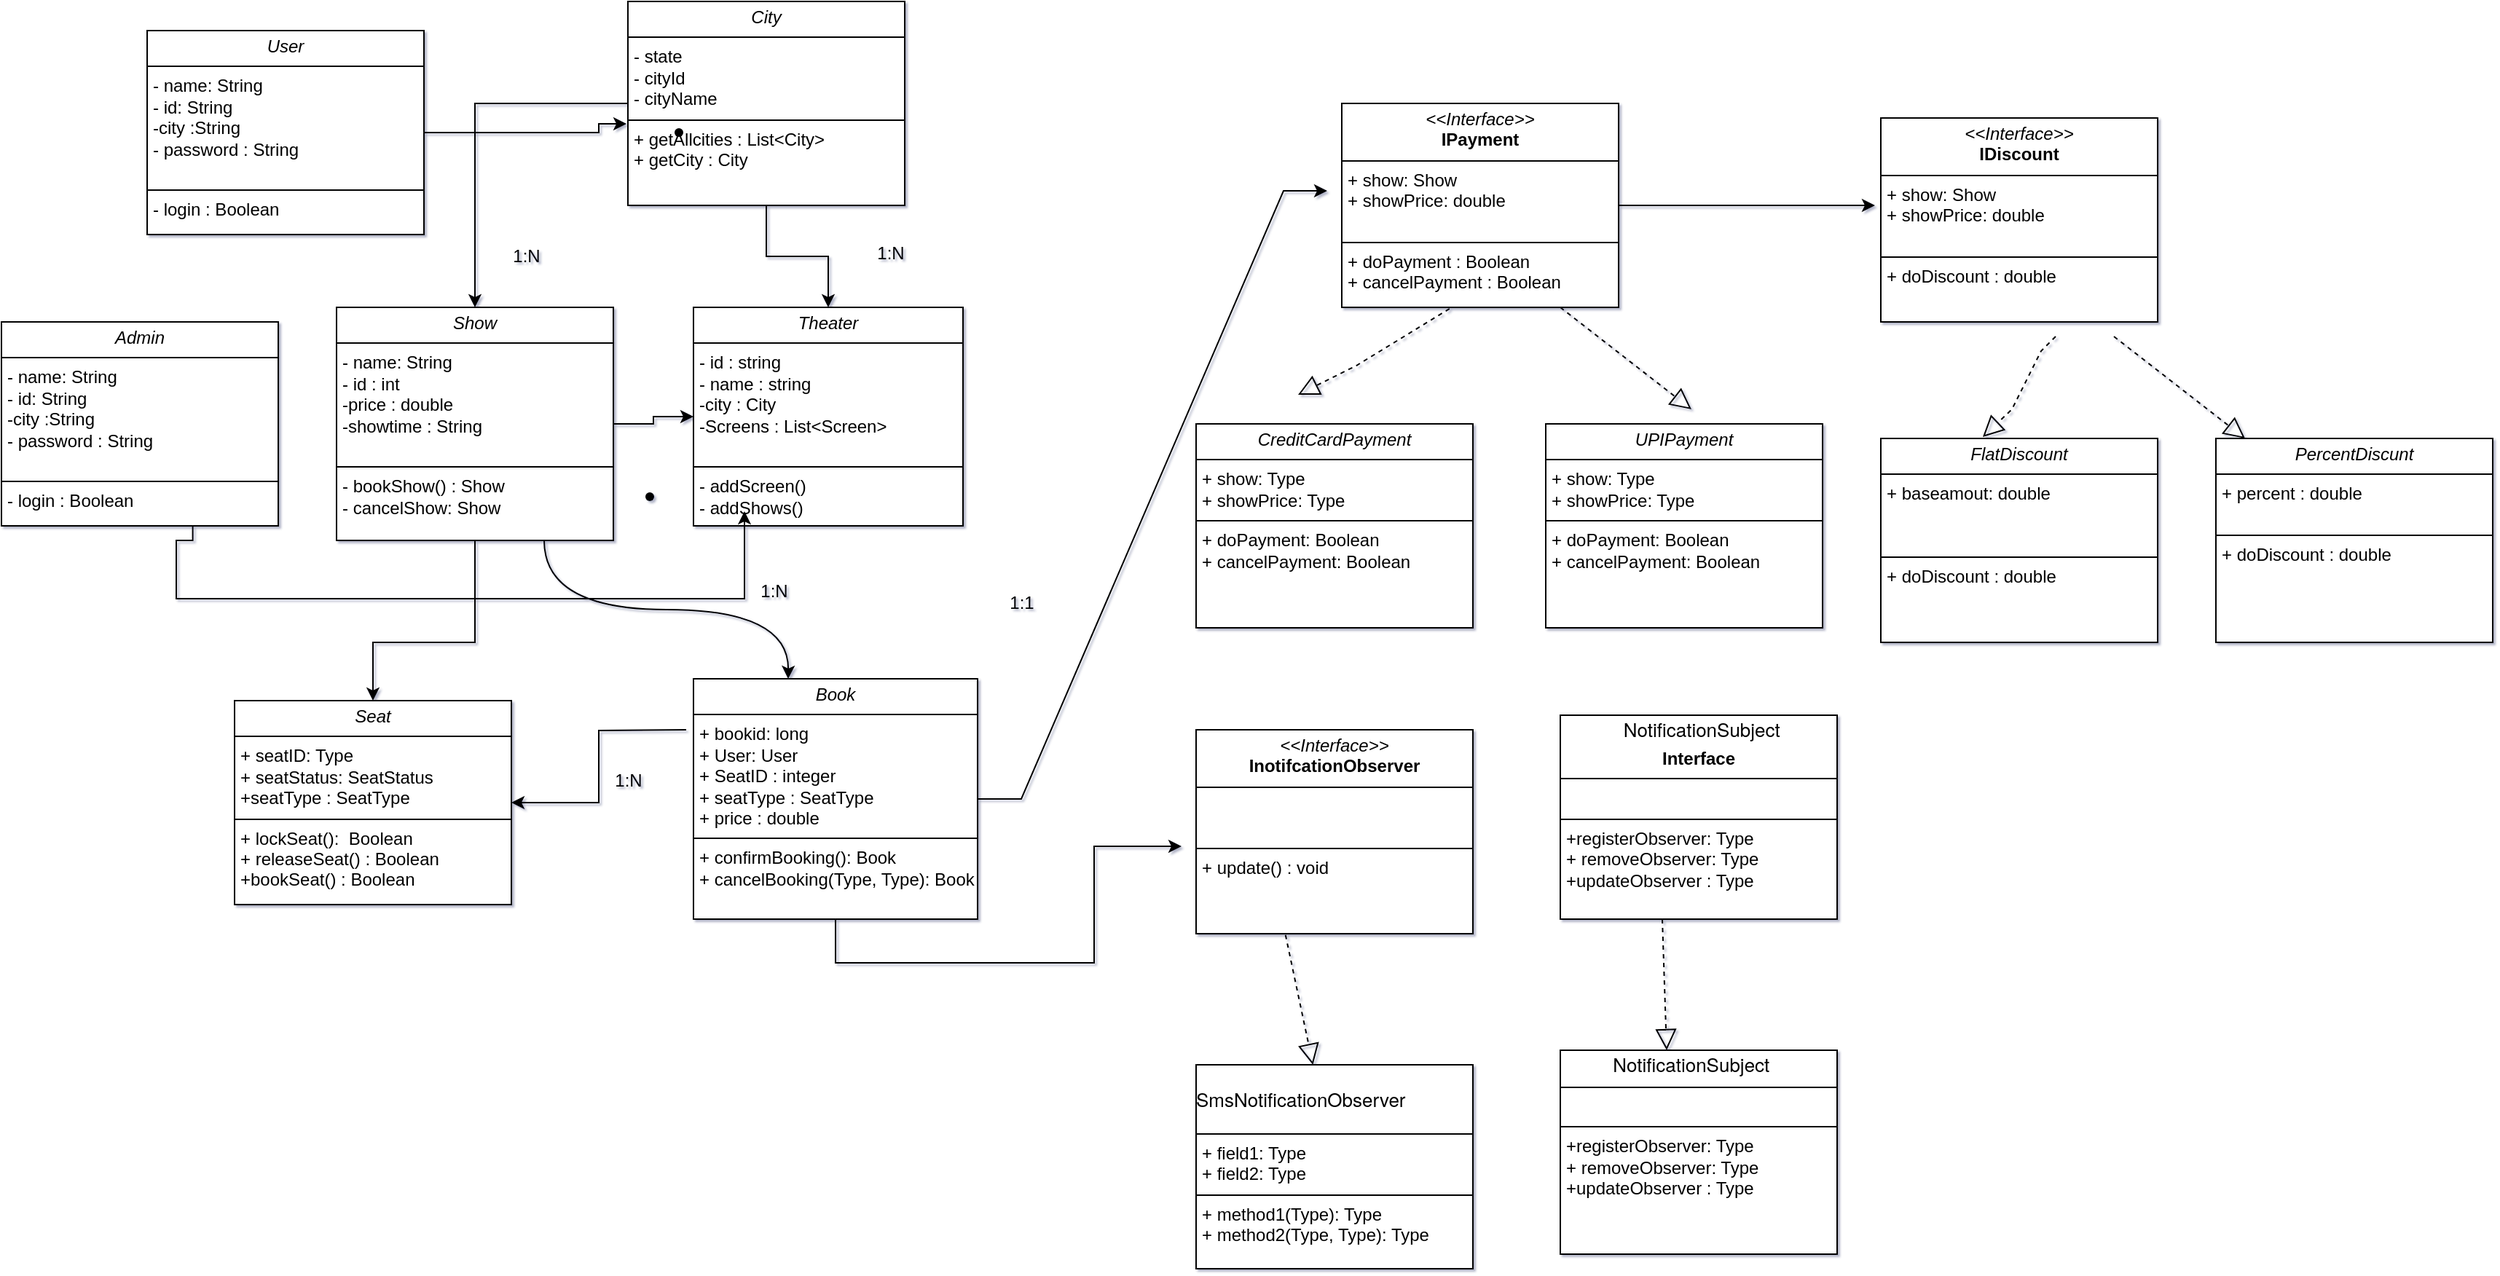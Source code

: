 <mxfile version="27.1.6">
  <diagram name="Page-1" id="bUSNS2e-tWqWKJLT7rWG">
    <mxGraphModel dx="1796" dy="558" grid="1" gridSize="10" guides="1" tooltips="1" connect="1" arrows="1" fold="1" page="1" pageScale="1" pageWidth="850" pageHeight="1100" background="#FFFFFF" math="0" shadow="1" adaptiveColors="none">
      <root>
        <mxCell id="0" />
        <mxCell id="1" parent="0" />
        <mxCell id="R-ekY_jZwXQvTAqSlTbg-23" value="" style="edgeStyle=orthogonalEdgeStyle;rounded=0;orthogonalLoop=1;jettySize=auto;html=1;entryX=-0.005;entryY=0.6;entryDx=0;entryDy=0;entryPerimeter=0;labelBackgroundColor=none;fontColor=default;" parent="1" target="R-ekY_jZwXQvTAqSlTbg-1" edge="1">
          <mxGeometry relative="1" as="geometry">
            <mxPoint x="240" y="110" as="sourcePoint" />
            <mxPoint x="370" y="100" as="targetPoint" />
            <Array as="points">
              <mxPoint x="380" y="110" />
              <mxPoint x="380" y="104" />
            </Array>
          </mxGeometry>
        </mxCell>
        <mxCell id="TJ1Y27M3HrE_FahBMT-X-1" value="&lt;p style=&quot;margin:0px;margin-top:4px;text-align:center;&quot;&gt;&lt;i&gt;User&lt;/i&gt;&lt;/p&gt;&lt;hr size=&quot;1&quot; style=&quot;border-style:solid;&quot;&gt;&lt;p style=&quot;margin:0px;margin-left:4px;&quot;&gt;- name: String&lt;br&gt;- id: String&lt;/p&gt;&lt;p style=&quot;margin:0px;margin-left:4px;&quot;&gt;-city :String&lt;/p&gt;&lt;p style=&quot;margin:0px;margin-left:4px;&quot;&gt;- password : String&lt;/p&gt;&lt;p style=&quot;margin:0px;margin-left:4px;&quot;&gt;&lt;br&gt;&lt;/p&gt;&lt;hr size=&quot;1&quot; style=&quot;border-style:solid;&quot;&gt;&lt;p style=&quot;margin:0px;margin-left:4px;&quot;&gt;- login : Boolean&lt;/p&gt;&lt;p style=&quot;margin:0px;margin-left:4px;&quot;&gt;&lt;br&gt;&lt;br&gt;&lt;/p&gt;" style="verticalAlign=top;align=left;overflow=fill;html=1;whiteSpace=wrap;labelBackgroundColor=none;" parent="1" vertex="1">
          <mxGeometry x="70" y="40" width="190" height="140" as="geometry" />
        </mxCell>
        <mxCell id="TJ1Y27M3HrE_FahBMT-X-3" value="&lt;p style=&quot;margin:0px;margin-top:4px;text-align:center;&quot;&gt;&lt;i&gt;Theater&lt;/i&gt;&lt;/p&gt;&lt;hr size=&quot;1&quot; style=&quot;border-style:solid;&quot;&gt;&lt;p style=&quot;margin:0px;margin-left:4px;&quot;&gt;- id : string&lt;/p&gt;&lt;p style=&quot;margin:0px;margin-left:4px;&quot;&gt;- name : string&lt;/p&gt;&lt;p style=&quot;margin:0px;margin-left:4px;&quot;&gt;-city : City&lt;/p&gt;&lt;p style=&quot;margin:0px;margin-left:4px;&quot;&gt;-Screens : List&amp;lt;Screen&amp;gt;&lt;br&gt;&lt;br&gt;&lt;/p&gt;&lt;hr size=&quot;1&quot; style=&quot;border-style:solid;&quot;&gt;&lt;p style=&quot;margin:0px;margin-left:4px;&quot;&gt;- addScreen()&lt;/p&gt;&lt;p style=&quot;margin:0px;margin-left:4px;&quot;&gt;- addShows()&lt;/p&gt;" style="verticalAlign=top;align=left;overflow=fill;html=1;whiteSpace=wrap;labelBackgroundColor=none;" parent="1" vertex="1">
          <mxGeometry x="445" y="230" width="185" height="150" as="geometry" />
        </mxCell>
        <mxCell id="R-ekY_jZwXQvTAqSlTbg-5" value="" style="edgeStyle=orthogonalEdgeStyle;rounded=0;orthogonalLoop=1;jettySize=auto;html=1;labelBackgroundColor=none;fontColor=default;" parent="1" source="TJ1Y27M3HrE_FahBMT-X-5" target="TJ1Y27M3HrE_FahBMT-X-3" edge="1">
          <mxGeometry relative="1" as="geometry" />
        </mxCell>
        <mxCell id="R-ekY_jZwXQvTAqSlTbg-42" value="" style="edgeStyle=orthogonalEdgeStyle;rounded=0;orthogonalLoop=1;jettySize=auto;html=1;labelBackgroundColor=none;fontColor=default;" parent="1" source="TJ1Y27M3HrE_FahBMT-X-5" target="R-ekY_jZwXQvTAqSlTbg-13" edge="1">
          <mxGeometry relative="1" as="geometry">
            <Array as="points">
              <mxPoint x="295" y="460" />
              <mxPoint x="225" y="460" />
            </Array>
          </mxGeometry>
        </mxCell>
        <mxCell id="TJ1Y27M3HrE_FahBMT-X-5" value="&lt;p style=&quot;margin:0px;margin-top:4px;text-align:center;&quot;&gt;&lt;i&gt;Show&lt;/i&gt;&lt;/p&gt;&lt;hr size=&quot;1&quot; style=&quot;border-style:solid;&quot;&gt;&lt;p style=&quot;margin:0px;margin-left:4px;&quot;&gt;- name: String&lt;br&gt;- id : int&lt;/p&gt;&lt;p style=&quot;margin:0px;margin-left:4px;&quot;&gt;-price : double&lt;/p&gt;&lt;p style=&quot;margin:0px;margin-left:4px;&quot;&gt;-showtime : String&lt;/p&gt;&lt;p style=&quot;margin:0px;margin-left:4px;&quot;&gt;&lt;br&gt;&lt;/p&gt;&lt;hr size=&quot;1&quot; style=&quot;border-style:solid;&quot;&gt;&lt;p style=&quot;margin:0px;margin-left:4px;&quot;&gt;- bookShow() : Show&lt;br&gt;- cancelShow: Show&lt;/p&gt;" style="verticalAlign=top;align=left;overflow=fill;html=1;whiteSpace=wrap;labelBackgroundColor=none;" parent="1" vertex="1">
          <mxGeometry x="200" y="230" width="190" height="160" as="geometry" />
        </mxCell>
        <mxCell id="R-ekY_jZwXQvTAqSlTbg-48" value="" style="edgeStyle=orthogonalEdgeStyle;rounded=0;orthogonalLoop=1;jettySize=auto;html=1;labelBackgroundColor=none;fontColor=default;" parent="1" source="TJ1Y27M3HrE_FahBMT-X-7" edge="1">
          <mxGeometry relative="1" as="geometry">
            <mxPoint x="1256" y="160" as="targetPoint" />
          </mxGeometry>
        </mxCell>
        <mxCell id="TJ1Y27M3HrE_FahBMT-X-7" value="&lt;p style=&quot;margin:0px;margin-top:4px;text-align:center;&quot;&gt;&lt;i&gt;&amp;lt;&amp;lt;Interface&amp;gt;&amp;gt;&lt;/i&gt;&lt;br&gt;&lt;b&gt;IPayment&lt;/b&gt;&lt;/p&gt;&lt;hr size=&quot;1&quot; style=&quot;border-style:solid;&quot;&gt;&lt;p style=&quot;margin:0px;margin-left:4px;&quot;&gt;+ show: Show&lt;br&gt;+ showPrice: double&lt;/p&gt;&lt;p style=&quot;margin:0px;margin-left:4px;&quot;&gt;&lt;br&gt;&lt;/p&gt;&lt;hr size=&quot;1&quot; style=&quot;border-style:solid;&quot;&gt;&lt;p style=&quot;margin:0px;margin-left:4px;&quot;&gt;+ doPayment : Boolean&lt;br&gt;+ cancelPayment :&amp;nbsp;&lt;span style=&quot;background-color: transparent; color: light-dark(rgb(0, 0, 0), rgb(255, 255, 255));&quot;&gt;Boolean&lt;/span&gt;&lt;/p&gt;" style="verticalAlign=top;align=left;overflow=fill;html=1;whiteSpace=wrap;labelBackgroundColor=none;" parent="1" vertex="1">
          <mxGeometry x="890" y="90" width="190" height="140" as="geometry" />
        </mxCell>
        <mxCell id="TJ1Y27M3HrE_FahBMT-X-8" value="&lt;p style=&quot;margin:0px;margin-top:4px;text-align:center;&quot;&gt;&lt;i&gt;CreditCardPayment&lt;/i&gt;&lt;/p&gt;&lt;hr size=&quot;1&quot; style=&quot;border-style:solid;&quot;&gt;&lt;p style=&quot;margin:0px;margin-left:4px;&quot;&gt;+ show: Type&lt;br&gt;+ showPrice: Type&lt;/p&gt;&lt;hr size=&quot;1&quot; style=&quot;border-style:solid;&quot;&gt;&lt;p style=&quot;margin:0px;margin-left:4px;&quot;&gt;+ doPayment: Boolean&lt;br&gt;+ cancelPayment: Boolean&lt;/p&gt;" style="verticalAlign=top;align=left;overflow=fill;html=1;whiteSpace=wrap;labelBackgroundColor=none;" parent="1" vertex="1">
          <mxGeometry x="790" y="310" width="190" height="140" as="geometry" />
        </mxCell>
        <mxCell id="TJ1Y27M3HrE_FahBMT-X-9" value="" style="endArrow=block;dashed=1;endFill=0;endSize=12;html=1;rounded=0;exitX=0.389;exitY=1.007;exitDx=0;exitDy=0;exitPerimeter=0;labelBackgroundColor=none;fontColor=default;" parent="1" source="TJ1Y27M3HrE_FahBMT-X-7" edge="1">
          <mxGeometry width="160" relative="1" as="geometry">
            <mxPoint x="840" y="230" as="sourcePoint" />
            <mxPoint x="860" y="290" as="targetPoint" />
            <Array as="points">
              <mxPoint x="900" y="270" />
            </Array>
          </mxGeometry>
        </mxCell>
        <mxCell id="TJ1Y27M3HrE_FahBMT-X-10" value="&lt;p style=&quot;margin:0px;margin-top:4px;text-align:center;&quot;&gt;&lt;i&gt;UPIPayment&lt;/i&gt;&lt;/p&gt;&lt;hr size=&quot;1&quot; style=&quot;border-style:solid;&quot;&gt;&lt;p style=&quot;margin:0px;margin-left:4px;&quot;&gt;+ show: Type&lt;br&gt;+ showPrice: Type&lt;/p&gt;&lt;hr size=&quot;1&quot; style=&quot;border-style:solid;&quot;&gt;&lt;p style=&quot;margin:0px;margin-left:4px;&quot;&gt;+ doPayment: Boolean&lt;br&gt;+ cancelPayment: Boolean&lt;/p&gt;" style="verticalAlign=top;align=left;overflow=fill;html=1;whiteSpace=wrap;labelBackgroundColor=none;" parent="1" vertex="1">
          <mxGeometry x="1030" y="310" width="190" height="140" as="geometry" />
        </mxCell>
        <mxCell id="TJ1Y27M3HrE_FahBMT-X-12" value="" style="endArrow=block;dashed=1;endFill=0;endSize=12;html=1;rounded=0;labelBackgroundColor=none;fontColor=default;" parent="1" edge="1">
          <mxGeometry width="160" relative="1" as="geometry">
            <mxPoint x="1040" y="230" as="sourcePoint" />
            <mxPoint x="1130" y="300" as="targetPoint" />
          </mxGeometry>
        </mxCell>
        <mxCell id="TJ1Y27M3HrE_FahBMT-X-14" value="&lt;p style=&quot;margin:0px;margin-top:4px;text-align:center;&quot;&gt;&lt;i&gt;&amp;lt;&amp;lt;Interface&amp;gt;&amp;gt;&lt;/i&gt;&lt;br&gt;&lt;b&gt;InotifcationObserver&lt;/b&gt;&lt;/p&gt;&lt;hr size=&quot;1&quot; style=&quot;border-style:solid;&quot;&gt;&lt;p style=&quot;margin:0px;margin-left:4px;&quot;&gt;&lt;br&gt;&lt;/p&gt;&lt;p style=&quot;margin:0px;margin-left:4px;&quot;&gt;&lt;br&gt;&lt;/p&gt;&lt;hr size=&quot;1&quot; style=&quot;border-style:solid;&quot;&gt;&lt;p style=&quot;margin:0px;margin-left:4px;&quot;&gt;+ update() : void&lt;br&gt;&lt;br&gt;&lt;/p&gt;" style="verticalAlign=top;align=left;overflow=fill;html=1;whiteSpace=wrap;labelBackgroundColor=none;" parent="1" vertex="1">
          <mxGeometry x="790" y="520" width="190" height="140" as="geometry" />
        </mxCell>
        <mxCell id="TJ1Y27M3HrE_FahBMT-X-15" value="&lt;pre style=&quot;color: rgb(230, 232, 240); font-size: 14px;&quot;&gt;&lt;p style=&quot;margin: 0px; font-variant-numeric: normal; font-variant-east-asian: normal; font-variant-alternates: normal; font-size-adjust: none; font-kerning: auto; font-optical-sizing: auto; font-feature-settings: normal; font-variation-settings: normal; font-variant-position: normal; font-variant-emoji: normal; font-stretch: normal; font-size: 13px; line-height: normal; font-family: &amp;quot;Helvetica Neue&amp;quot;; color: rgb(0, 0, 0); white-space: normal;&quot; class=&quot;p1&quot;&gt;SmsNotificationObserver&lt;/p&gt;&lt;/pre&gt;&lt;hr size=&quot;1&quot; style=&quot;border-style:solid;&quot;&gt;&lt;p style=&quot;margin:0px;margin-left:4px;&quot;&gt;+ field1: Type&lt;br&gt;+ field2: Type&lt;/p&gt;&lt;hr size=&quot;1&quot; style=&quot;border-style:solid;&quot;&gt;&lt;p style=&quot;margin:0px;margin-left:4px;&quot;&gt;+ method1(Type): Type&lt;br&gt;+ method2(Type, Type): Type&lt;/p&gt;" style="verticalAlign=top;align=left;overflow=fill;html=1;whiteSpace=wrap;labelBackgroundColor=none;" parent="1" vertex="1">
          <mxGeometry x="790" y="750" width="190" height="140" as="geometry" />
        </mxCell>
        <mxCell id="TJ1Y27M3HrE_FahBMT-X-16" value="" style="endArrow=block;dashed=1;endFill=0;endSize=12;html=1;rounded=0;exitX=0.323;exitY=1.006;exitDx=0;exitDy=0;exitPerimeter=0;labelBackgroundColor=none;fontColor=default;" parent="1" source="TJ1Y27M3HrE_FahBMT-X-14" target="TJ1Y27M3HrE_FahBMT-X-15" edge="1">
          <mxGeometry width="160" relative="1" as="geometry">
            <mxPoint x="240" y="720" as="sourcePoint" />
            <mxPoint x="440" y="640" as="targetPoint" />
          </mxGeometry>
        </mxCell>
        <mxCell id="TJ1Y27M3HrE_FahBMT-X-17" value="&lt;p style=&quot;margin: 0px; font-variant-numeric: normal; font-variant-east-asian: normal; font-variant-alternates: normal; font-size-adjust: none; font-kerning: auto; font-optical-sizing: auto; font-feature-settings: normal; font-variation-settings: normal; font-variant-position: normal; font-variant-emoji: normal; font-stretch: normal; font-size: 13px; line-height: normal; font-family: &amp;quot;Helvetica Neue&amp;quot;;&quot; class=&quot;p1&quot;&gt;&amp;nbsp; &amp;nbsp; &amp;nbsp; &amp;nbsp; &amp;nbsp; &amp;nbsp; NotificationSubject&lt;/p&gt;&lt;p style=&quot;margin:0px;margin-top:4px;text-align:center;&quot;&gt;&lt;b&gt;Interface&lt;/b&gt;&lt;/p&gt;&lt;hr size=&quot;1&quot; style=&quot;border-style:solid;&quot;&gt;&lt;p style=&quot;margin:0px;margin-left:4px;&quot;&gt;&lt;br&gt;&lt;/p&gt;&lt;hr size=&quot;1&quot; style=&quot;border-style:solid;&quot;&gt;&lt;p style=&quot;margin:0px;margin-left:4px;&quot;&gt;+registerObserver: Type&lt;br&gt;+ removeObserver: Type&lt;/p&gt;&lt;p style=&quot;margin:0px;margin-left:4px;&quot;&gt;+updateObserver : Type&lt;/p&gt;" style="verticalAlign=top;align=left;overflow=fill;html=1;whiteSpace=wrap;labelBackgroundColor=none;" parent="1" vertex="1">
          <mxGeometry x="1040" y="510" width="190" height="140" as="geometry" />
        </mxCell>
        <mxCell id="TJ1Y27M3HrE_FahBMT-X-18" value="&lt;p style=&quot;margin: 0px; font-variant-numeric: normal; font-variant-east-asian: normal; font-variant-alternates: normal; font-size-adjust: none; font-kerning: auto; font-optical-sizing: auto; font-feature-settings: normal; font-variation-settings: normal; font-variant-position: normal; font-variant-emoji: normal; font-stretch: normal; font-size: 13px; line-height: normal; font-family: &amp;quot;Helvetica Neue&amp;quot;;&quot; class=&quot;p1&quot;&gt;&amp;nbsp; &amp;nbsp; &amp;nbsp; &amp;nbsp; &amp;nbsp;&amp;nbsp;&lt;span style=&quot;background-color: transparent; color: light-dark(rgb(0, 0, 0), rgb(255, 255, 255));&quot;&gt;NotificationSubject&lt;/span&gt;&lt;br&gt;&lt;/p&gt;&lt;hr size=&quot;1&quot; style=&quot;border-style:solid;&quot;&gt;&lt;p style=&quot;margin:0px;margin-left:4px;&quot;&gt;&lt;br&gt;&lt;/p&gt;&lt;hr size=&quot;1&quot; style=&quot;border-style:solid;&quot;&gt;&lt;p style=&quot;margin:0px;margin-left:4px;&quot;&gt;+registerObserver: Type&lt;br&gt;+ removeObserver: Type&lt;/p&gt;&lt;p style=&quot;margin:0px;margin-left:4px;&quot;&gt;+updateObserver : Type&lt;/p&gt;" style="verticalAlign=top;align=left;overflow=fill;html=1;whiteSpace=wrap;labelBackgroundColor=none;" parent="1" vertex="1">
          <mxGeometry x="1040" y="740" width="190" height="140" as="geometry" />
        </mxCell>
        <mxCell id="TJ1Y27M3HrE_FahBMT-X-19" value="" style="endArrow=block;dashed=1;endFill=0;endSize=12;html=1;rounded=0;labelBackgroundColor=none;fontColor=default;" parent="1" edge="1">
          <mxGeometry width="160" relative="1" as="geometry">
            <mxPoint x="1110" y="650" as="sourcePoint" />
            <mxPoint x="1113" y="740" as="targetPoint" />
          </mxGeometry>
        </mxCell>
        <mxCell id="R-ekY_jZwXQvTAqSlTbg-3" value="" style="edgeStyle=orthogonalEdgeStyle;rounded=0;orthogonalLoop=1;jettySize=auto;html=1;labelBackgroundColor=none;fontColor=default;" parent="1" source="R-ekY_jZwXQvTAqSlTbg-1" target="TJ1Y27M3HrE_FahBMT-X-5" edge="1">
          <mxGeometry relative="1" as="geometry" />
        </mxCell>
        <mxCell id="R-ekY_jZwXQvTAqSlTbg-24" value="" style="edgeStyle=orthogonalEdgeStyle;rounded=0;orthogonalLoop=1;jettySize=auto;html=1;labelBackgroundColor=none;fontColor=default;" parent="1" source="R-ekY_jZwXQvTAqSlTbg-1" target="TJ1Y27M3HrE_FahBMT-X-3" edge="1">
          <mxGeometry relative="1" as="geometry" />
        </mxCell>
        <mxCell id="R-ekY_jZwXQvTAqSlTbg-1" value="&lt;p style=&quot;margin:0px;margin-top:4px;text-align:center;&quot;&gt;&lt;i&gt;City&lt;/i&gt;&lt;/p&gt;&lt;hr size=&quot;1&quot; style=&quot;border-style:solid;&quot;&gt;&lt;p style=&quot;margin:0px;margin-left:4px;&quot;&gt;- state&lt;/p&gt;&lt;p style=&quot;margin:0px;margin-left:4px;&quot;&gt;- cityId&lt;/p&gt;&lt;p style=&quot;margin:0px;margin-left:4px;&quot;&gt;- cityName&lt;/p&gt;&lt;hr size=&quot;1&quot; style=&quot;border-style:solid;&quot;&gt;&lt;p style=&quot;margin:0px;margin-left:4px;&quot;&gt;+ getAllcities : List&amp;lt;City&amp;gt;&lt;br&gt;+ getCity : City&lt;/p&gt;" style="verticalAlign=top;align=left;overflow=fill;html=1;whiteSpace=wrap;labelBackgroundColor=none;" parent="1" vertex="1">
          <mxGeometry x="400" y="20" width="190" height="140" as="geometry" />
        </mxCell>
        <mxCell id="R-ekY_jZwXQvTAqSlTbg-4" value="1:N" style="text;html=1;align=center;verticalAlign=middle;resizable=0;points=[];autosize=1;strokeColor=none;fillColor=none;labelBackgroundColor=none;" parent="1" vertex="1">
          <mxGeometry x="310" y="180" width="40" height="30" as="geometry" />
        </mxCell>
        <mxCell id="R-ekY_jZwXQvTAqSlTbg-6" value="1:N" style="text;html=1;align=center;verticalAlign=middle;resizable=0;points=[];autosize=1;strokeColor=none;fillColor=none;labelBackgroundColor=none;" parent="1" vertex="1">
          <mxGeometry x="480" y="410" width="40" height="30" as="geometry" />
        </mxCell>
        <mxCell id="R-ekY_jZwXQvTAqSlTbg-26" value="" style="edgeStyle=orthogonalEdgeStyle;rounded=0;orthogonalLoop=1;jettySize=auto;html=1;labelBackgroundColor=none;fontColor=default;" parent="1" target="R-ekY_jZwXQvTAqSlTbg-13" edge="1">
          <mxGeometry relative="1" as="geometry">
            <mxPoint x="440" y="520" as="sourcePoint" />
          </mxGeometry>
        </mxCell>
        <mxCell id="R-ekY_jZwXQvTAqSlTbg-27" value="" style="edgeStyle=orthogonalEdgeStyle;rounded=0;orthogonalLoop=1;jettySize=auto;html=1;labelBackgroundColor=none;fontColor=default;" parent="1" target="R-ekY_jZwXQvTAqSlTbg-14" edge="1">
          <mxGeometry relative="1" as="geometry">
            <mxPoint x="535" y="590" as="sourcePoint" />
          </mxGeometry>
        </mxCell>
        <mxCell id="R-ekY_jZwXQvTAqSlTbg-13" value="&lt;p style=&quot;margin:0px;margin-top:4px;text-align:center;&quot;&gt;&lt;i&gt;Seat&lt;/i&gt;&lt;/p&gt;&lt;hr size=&quot;1&quot; style=&quot;border-style:solid;&quot;&gt;&lt;p style=&quot;margin:0px;margin-left:4px;&quot;&gt;+ seatID: Type&lt;br&gt;+ seatStatus: SeatStatus&lt;/p&gt;&lt;p style=&quot;margin:0px;margin-left:4px;&quot;&gt;+seatType : SeatType&lt;/p&gt;&lt;hr size=&quot;1&quot; style=&quot;border-style:solid;&quot;&gt;&lt;p style=&quot;margin:0px;margin-left:4px;&quot;&gt;+ lockSeat():&amp;nbsp; Boolean&lt;br&gt;+ releaseSeat() : Boolean&lt;/p&gt;&lt;p style=&quot;margin:0px;margin-left:4px;&quot;&gt;+bookSeat() : Boolean&lt;/p&gt;&lt;p style=&quot;margin:0px;margin-left:4px;&quot;&gt;&lt;br&gt;&lt;/p&gt;" style="verticalAlign=top;align=left;overflow=fill;html=1;whiteSpace=wrap;labelBackgroundColor=none;" parent="1" vertex="1">
          <mxGeometry x="130" y="500" width="190" height="140" as="geometry" />
        </mxCell>
        <mxCell id="R-ekY_jZwXQvTAqSlTbg-38" value="" style="edgeStyle=orthogonalEdgeStyle;rounded=0;orthogonalLoop=1;jettySize=auto;html=1;labelBackgroundColor=none;fontColor=default;" parent="1" source="R-ekY_jZwXQvTAqSlTbg-14" edge="1">
          <mxGeometry relative="1" as="geometry">
            <mxPoint x="780" y="600" as="targetPoint" />
            <Array as="points">
              <mxPoint x="720" y="680" />
              <mxPoint x="720" y="600" />
            </Array>
          </mxGeometry>
        </mxCell>
        <mxCell id="R-ekY_jZwXQvTAqSlTbg-45" value="" style="edgeStyle=entityRelationEdgeStyle;rounded=0;orthogonalLoop=1;jettySize=auto;html=1;labelBackgroundColor=none;fontColor=default;" parent="1" source="R-ekY_jZwXQvTAqSlTbg-14" edge="1">
          <mxGeometry relative="1" as="geometry">
            <mxPoint x="880" y="150" as="targetPoint" />
          </mxGeometry>
        </mxCell>
        <mxCell id="R-ekY_jZwXQvTAqSlTbg-14" value="&lt;p style=&quot;margin:0px;margin-top:4px;text-align:center;&quot;&gt;&lt;i&gt;Book&lt;/i&gt;&lt;/p&gt;&lt;hr size=&quot;1&quot; style=&quot;border-style:solid;&quot;&gt;&lt;p style=&quot;margin:0px;margin-left:4px;&quot;&gt;+ bookid: long&lt;br&gt;+ User: User&lt;/p&gt;&lt;p style=&quot;margin:0px;margin-left:4px;&quot;&gt;+ SeatID : integer&lt;/p&gt;&lt;p style=&quot;margin:0px;margin-left:4px;&quot;&gt;+ seatType : SeatType&lt;/p&gt;&lt;p style=&quot;margin:0px;margin-left:4px;&quot;&gt;+ price : double&lt;/p&gt;&lt;hr size=&quot;1&quot; style=&quot;border-style:solid;&quot;&gt;&lt;p style=&quot;margin:0px;margin-left:4px;&quot;&gt;+ confirmBooking(): Book&lt;br&gt;+ cancelBooking(Type, Type): Book&lt;/p&gt;" style="verticalAlign=top;align=left;overflow=fill;html=1;whiteSpace=wrap;labelBackgroundColor=none;" parent="1" vertex="1">
          <mxGeometry x="445" y="485" width="195" height="165" as="geometry" />
        </mxCell>
        <mxCell id="R-ekY_jZwXQvTAqSlTbg-22" value="" style="shape=waypoint;sketch=0;size=6;pointerEvents=1;points=[];resizable=0;rotatable=0;perimeter=centerPerimeter;snapToPoint=1;align=left;verticalAlign=top;labelBackgroundColor=none;" parent="1" vertex="1">
          <mxGeometry x="425" y="100" width="20" height="20" as="geometry" />
        </mxCell>
        <mxCell id="R-ekY_jZwXQvTAqSlTbg-25" value="1:N" style="text;html=1;align=center;verticalAlign=middle;resizable=0;points=[];autosize=1;strokeColor=none;fillColor=none;labelBackgroundColor=none;" parent="1" vertex="1">
          <mxGeometry x="560" y="178" width="40" height="30" as="geometry" />
        </mxCell>
        <mxCell id="R-ekY_jZwXQvTAqSlTbg-40" value="" style="edgeStyle=orthogonalEdgeStyle;rounded=0;orthogonalLoop=1;jettySize=auto;html=1;exitX=0.691;exitY=1.018;exitDx=0;exitDy=0;exitPerimeter=0;labelBackgroundColor=none;fontColor=default;" parent="1" edge="1">
          <mxGeometry relative="1" as="geometry">
            <mxPoint x="101.29" y="372.52" as="sourcePoint" />
            <mxPoint x="480" y="370" as="targetPoint" />
            <Array as="points">
              <mxPoint x="101" y="390" />
              <mxPoint x="90" y="390" />
              <mxPoint x="90" y="430" />
              <mxPoint x="480" y="430" />
            </Array>
          </mxGeometry>
        </mxCell>
        <mxCell id="R-ekY_jZwXQvTAqSlTbg-28" value="&lt;p style=&quot;margin:0px;margin-top:4px;text-align:center;&quot;&gt;&lt;i&gt;Admin&lt;/i&gt;&lt;/p&gt;&lt;hr size=&quot;1&quot; style=&quot;border-style:solid;&quot;&gt;&lt;p style=&quot;margin:0px;margin-left:4px;&quot;&gt;- name: String&lt;br&gt;- id: String&lt;/p&gt;&lt;p style=&quot;margin:0px;margin-left:4px;&quot;&gt;-city :String&lt;/p&gt;&lt;p style=&quot;margin:0px;margin-left:4px;&quot;&gt;- password : String&lt;/p&gt;&lt;p style=&quot;margin:0px;margin-left:4px;&quot;&gt;&lt;br&gt;&lt;/p&gt;&lt;hr size=&quot;1&quot; style=&quot;border-style:solid;&quot;&gt;&lt;p style=&quot;margin:0px;margin-left:4px;&quot;&gt;- login : Boolean&lt;/p&gt;&lt;p style=&quot;margin:0px;margin-left:4px;&quot;&gt;&lt;br&gt;&lt;br&gt;&lt;/p&gt;" style="verticalAlign=top;align=left;overflow=fill;html=1;whiteSpace=wrap;labelBackgroundColor=none;" parent="1" vertex="1">
          <mxGeometry x="-30" y="240" width="190" height="140" as="geometry" />
        </mxCell>
        <mxCell id="R-ekY_jZwXQvTAqSlTbg-30" value="1:N" style="text;html=1;align=center;verticalAlign=middle;resizable=0;points=[];autosize=1;strokeColor=none;fillColor=none;labelBackgroundColor=none;" parent="1" vertex="1">
          <mxGeometry x="380" y="540" width="40" height="30" as="geometry" />
        </mxCell>
        <mxCell id="R-ekY_jZwXQvTAqSlTbg-31" value="1:1" style="text;html=1;align=center;verticalAlign=middle;resizable=0;points=[];autosize=1;strokeColor=none;fillColor=none;labelBackgroundColor=none;" parent="1" vertex="1">
          <mxGeometry x="650" y="418" width="40" height="30" as="geometry" />
        </mxCell>
        <mxCell id="R-ekY_jZwXQvTAqSlTbg-39" value="" style="shape=waypoint;sketch=0;size=6;pointerEvents=1;points=[];resizable=0;rotatable=0;perimeter=centerPerimeter;snapToPoint=1;align=left;verticalAlign=top;labelBackgroundColor=none;" parent="1" vertex="1">
          <mxGeometry x="405" y="350" width="20" height="20" as="geometry" />
        </mxCell>
        <mxCell id="R-ekY_jZwXQvTAqSlTbg-46" value="" style="edgeStyle=orthogonalEdgeStyle;rounded=0;orthogonalLoop=1;jettySize=auto;html=1;curved=1;exitX=0.75;exitY=1;exitDx=0;exitDy=0;labelBackgroundColor=none;fontColor=default;" parent="1" source="TJ1Y27M3HrE_FahBMT-X-5" edge="1">
          <mxGeometry relative="1" as="geometry">
            <mxPoint x="550" y="365" as="sourcePoint" />
            <mxPoint x="510" y="485" as="targetPoint" />
          </mxGeometry>
        </mxCell>
        <mxCell id="R-ekY_jZwXQvTAqSlTbg-49" value="&lt;p style=&quot;margin:0px;margin-top:4px;text-align:center;&quot;&gt;&lt;i&gt;&amp;lt;&amp;lt;Interface&amp;gt;&amp;gt;&lt;/i&gt;&lt;br&gt;&lt;b&gt;IDiscount&lt;/b&gt;&lt;/p&gt;&lt;hr size=&quot;1&quot; style=&quot;border-style:solid;&quot;&gt;&lt;p style=&quot;margin:0px;margin-left:4px;&quot;&gt;+ show: Show&lt;br&gt;+ showPrice: double&lt;/p&gt;&lt;p style=&quot;margin:0px;margin-left:4px;&quot;&gt;&lt;br&gt;&lt;/p&gt;&lt;hr size=&quot;1&quot; style=&quot;border-style:solid;&quot;&gt;&lt;p style=&quot;margin:0px;margin-left:4px;&quot;&gt;+ doDiscount : double&lt;br&gt;&lt;br&gt;&lt;/p&gt;" style="verticalAlign=top;align=left;overflow=fill;html=1;whiteSpace=wrap;labelBackgroundColor=none;" parent="1" vertex="1">
          <mxGeometry x="1260" y="100" width="190" height="140" as="geometry" />
        </mxCell>
        <mxCell id="R-ekY_jZwXQvTAqSlTbg-50" value="&lt;p style=&quot;margin:0px;margin-top:4px;text-align:center;&quot;&gt;&lt;i&gt;FlatDiscount&lt;/i&gt;&lt;/p&gt;&lt;hr size=&quot;1&quot; style=&quot;border-style:solid;&quot;&gt;&lt;p style=&quot;margin:0px;margin-left:4px;&quot;&gt;+ baseamout: double&lt;br&gt;&lt;br&gt;&lt;/p&gt;&lt;p style=&quot;margin:0px;margin-left:4px;&quot;&gt;&lt;br&gt;&lt;/p&gt;&lt;hr size=&quot;1&quot; style=&quot;border-style:solid;&quot;&gt;&lt;p style=&quot;margin:0px;margin-left:4px;&quot;&gt;+ doDiscount : double&lt;br&gt;&lt;br&gt;&lt;/p&gt;" style="verticalAlign=top;align=left;overflow=fill;html=1;whiteSpace=wrap;labelBackgroundColor=none;" parent="1" vertex="1">
          <mxGeometry x="1260" y="320" width="190" height="140" as="geometry" />
        </mxCell>
        <mxCell id="R-ekY_jZwXQvTAqSlTbg-51" value="&lt;p style=&quot;margin:0px;margin-top:4px;text-align:center;&quot;&gt;&lt;i&gt;PercentDiscunt&lt;/i&gt;&lt;/p&gt;&lt;hr size=&quot;1&quot; style=&quot;border-style:solid;&quot;&gt;&lt;p style=&quot;margin:0px;margin-left:4px;&quot;&gt;+ percent : double&lt;/p&gt;&lt;p style=&quot;margin:0px;margin-left:4px;&quot;&gt;&lt;br&gt;&lt;/p&gt;&lt;hr size=&quot;1&quot; style=&quot;border-style:solid;&quot;&gt;&lt;p style=&quot;margin:0px;margin-left:4px;&quot;&gt;+ doDiscount : double&lt;br&gt;&lt;br&gt;&lt;/p&gt;" style="verticalAlign=top;align=left;overflow=fill;html=1;whiteSpace=wrap;labelBackgroundColor=none;" parent="1" vertex="1">
          <mxGeometry x="1490" y="320" width="190" height="140" as="geometry" />
        </mxCell>
        <mxCell id="R-ekY_jZwXQvTAqSlTbg-53" value="" style="endArrow=block;dashed=1;endFill=0;endSize=12;html=1;rounded=0;labelBackgroundColor=none;fontColor=default;" parent="1" edge="1">
          <mxGeometry width="160" relative="1" as="geometry">
            <mxPoint x="1420" y="250" as="sourcePoint" />
            <mxPoint x="1510" y="320" as="targetPoint" />
          </mxGeometry>
        </mxCell>
        <mxCell id="R-ekY_jZwXQvTAqSlTbg-54" value="" style="endArrow=block;dashed=1;endFill=0;endSize=12;html=1;rounded=0;labelBackgroundColor=none;fontColor=default;" parent="1" edge="1">
          <mxGeometry width="160" relative="1" as="geometry">
            <mxPoint x="1380" y="250" as="sourcePoint" />
            <mxPoint x="1330" y="319" as="targetPoint" />
            <Array as="points">
              <mxPoint x="1370" y="260" />
              <mxPoint x="1350" y="300" />
            </Array>
          </mxGeometry>
        </mxCell>
      </root>
    </mxGraphModel>
  </diagram>
</mxfile>
